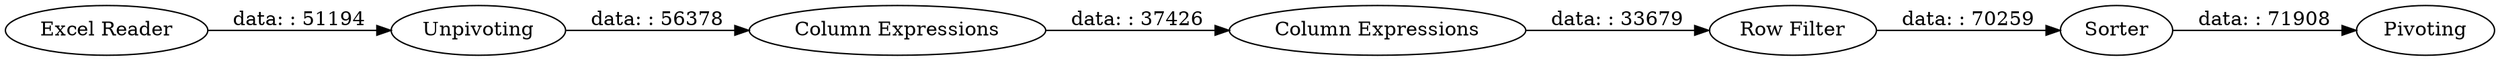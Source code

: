 digraph {
	"5055567906797062115_1" [label="Excel Reader"]
	"5055567906797062115_4" [label="Column Expressions"]
	"5055567906797062115_3" [label="Column Expressions"]
	"5055567906797062115_10" [label="Row Filter"]
	"5055567906797062115_2" [label=Unpivoting]
	"5055567906797062115_7" [label=Pivoting]
	"5055567906797062115_9" [label=Sorter]
	"5055567906797062115_9" -> "5055567906797062115_7" [label="data: : 71908"]
	"5055567906797062115_3" -> "5055567906797062115_4" [label="data: : 37426"]
	"5055567906797062115_4" -> "5055567906797062115_10" [label="data: : 33679"]
	"5055567906797062115_2" -> "5055567906797062115_3" [label="data: : 56378"]
	"5055567906797062115_10" -> "5055567906797062115_9" [label="data: : 70259"]
	"5055567906797062115_1" -> "5055567906797062115_2" [label="data: : 51194"]
	rankdir=LR
}
